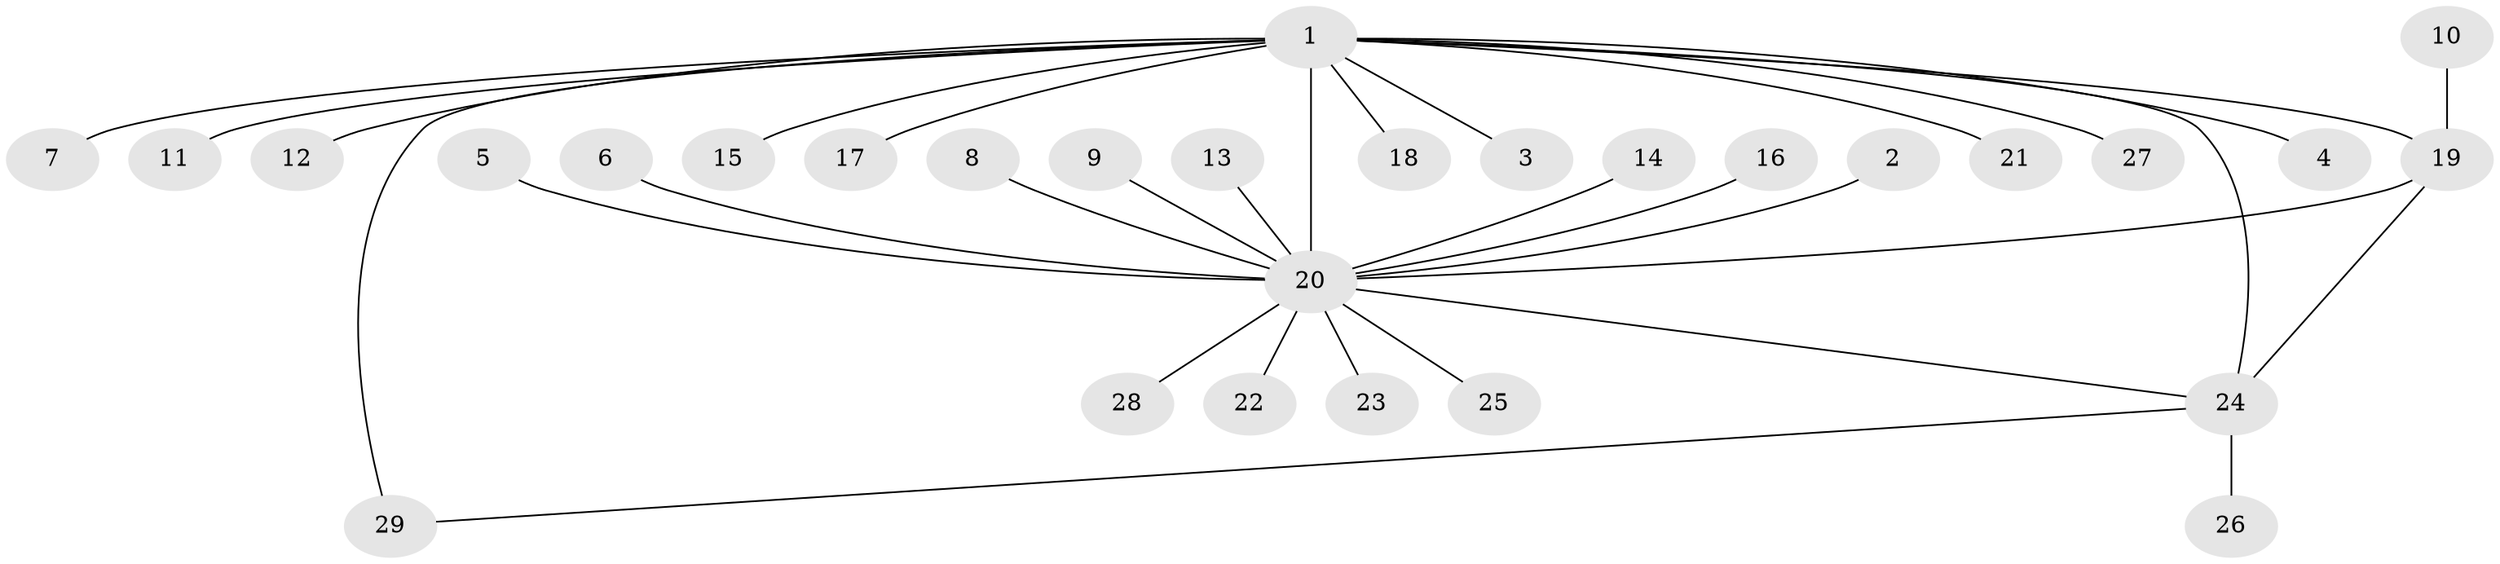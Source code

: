 // original degree distribution, {8: 0.018518518518518517, 16: 0.018518518518518517, 1: 0.5555555555555556, 7: 0.018518518518518517, 17: 0.018518518518518517, 2: 0.2037037037037037, 3: 0.037037037037037035, 4: 0.1111111111111111, 6: 0.018518518518518517}
// Generated by graph-tools (version 1.1) at 2025/26/03/09/25 03:26:03]
// undirected, 29 vertices, 32 edges
graph export_dot {
graph [start="1"]
  node [color=gray90,style=filled];
  1;
  2;
  3;
  4;
  5;
  6;
  7;
  8;
  9;
  10;
  11;
  12;
  13;
  14;
  15;
  16;
  17;
  18;
  19;
  20;
  21;
  22;
  23;
  24;
  25;
  26;
  27;
  28;
  29;
  1 -- 3 [weight=1.0];
  1 -- 4 [weight=1.0];
  1 -- 7 [weight=1.0];
  1 -- 11 [weight=1.0];
  1 -- 12 [weight=1.0];
  1 -- 15 [weight=1.0];
  1 -- 17 [weight=1.0];
  1 -- 18 [weight=1.0];
  1 -- 19 [weight=1.0];
  1 -- 20 [weight=5.0];
  1 -- 21 [weight=1.0];
  1 -- 24 [weight=3.0];
  1 -- 27 [weight=1.0];
  1 -- 29 [weight=2.0];
  2 -- 20 [weight=1.0];
  5 -- 20 [weight=1.0];
  6 -- 20 [weight=1.0];
  8 -- 20 [weight=2.0];
  9 -- 20 [weight=1.0];
  10 -- 19 [weight=1.0];
  13 -- 20 [weight=1.0];
  14 -- 20 [weight=1.0];
  16 -- 20 [weight=1.0];
  19 -- 20 [weight=2.0];
  19 -- 24 [weight=1.0];
  20 -- 22 [weight=1.0];
  20 -- 23 [weight=1.0];
  20 -- 24 [weight=1.0];
  20 -- 25 [weight=1.0];
  20 -- 28 [weight=1.0];
  24 -- 26 [weight=1.0];
  24 -- 29 [weight=1.0];
}
